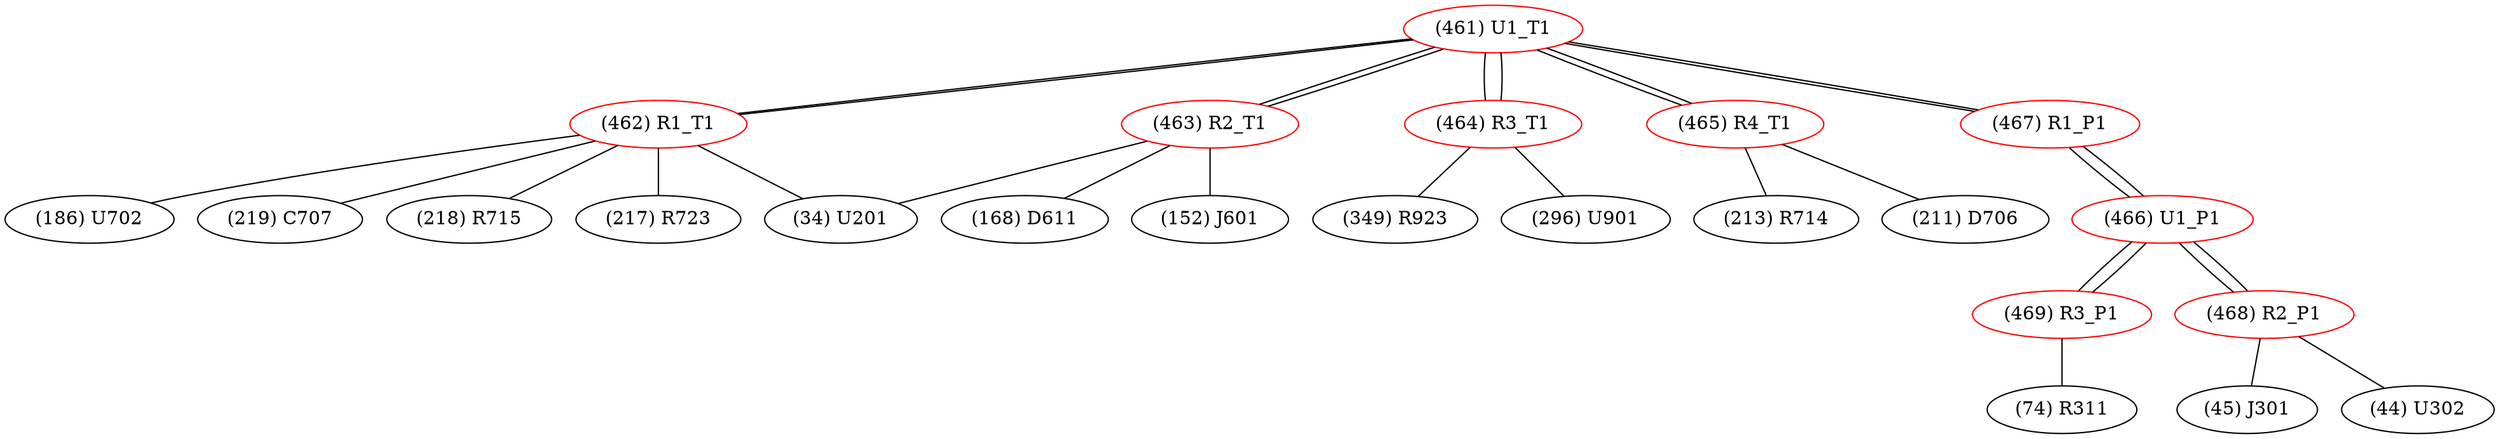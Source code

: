 graph {
	461 [label="(461) U1_T1" color=red]
	462 [label="(462) R1_T1"]
	463 [label="(463) R2_T1"]
	464 [label="(464) R3_T1"]
	465 [label="(465) R4_T1"]
	467 [label="(467) R1_P1"]
	462 [label="(462) R1_T1" color=red]
	186 [label="(186) U702"]
	219 [label="(219) C707"]
	218 [label="(218) R715"]
	217 [label="(217) R723"]
	34 [label="(34) U201"]
	461 [label="(461) U1_T1"]
	463 [label="(463) R2_T1" color=red]
	34 [label="(34) U201"]
	168 [label="(168) D611"]
	152 [label="(152) J601"]
	461 [label="(461) U1_T1"]
	464 [label="(464) R3_T1" color=red]
	349 [label="(349) R923"]
	296 [label="(296) U901"]
	461 [label="(461) U1_T1"]
	465 [label="(465) R4_T1" color=red]
	213 [label="(213) R714"]
	211 [label="(211) D706"]
	461 [label="(461) U1_T1"]
	466 [label="(466) U1_P1" color=red]
	469 [label="(469) R3_P1"]
	468 [label="(468) R2_P1"]
	467 [label="(467) R1_P1"]
	467 [label="(467) R1_P1" color=red]
	461 [label="(461) U1_T1"]
	466 [label="(466) U1_P1"]
	468 [label="(468) R2_P1" color=red]
	45 [label="(45) J301"]
	44 [label="(44) U302"]
	466 [label="(466) U1_P1"]
	469 [label="(469) R3_P1" color=red]
	74 [label="(74) R311"]
	466 [label="(466) U1_P1"]
	461 -- 462
	461 -- 463
	461 -- 464
	461 -- 465
	461 -- 467
	462 -- 186
	462 -- 219
	462 -- 218
	462 -- 217
	462 -- 34
	462 -- 461
	463 -- 34
	463 -- 168
	463 -- 152
	463 -- 461
	464 -- 349
	464 -- 296
	464 -- 461
	465 -- 213
	465 -- 211
	465 -- 461
	466 -- 469
	466 -- 468
	466 -- 467
	467 -- 461
	467 -- 466
	468 -- 45
	468 -- 44
	468 -- 466
	469 -- 74
	469 -- 466
}